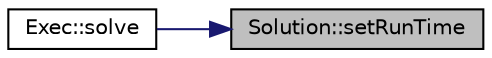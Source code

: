 digraph "Solution::setRunTime"
{
 // LATEX_PDF_SIZE
  edge [fontname="Helvetica",fontsize="10",labelfontname="Helvetica",labelfontsize="10"];
  node [fontname="Helvetica",fontsize="10",shape=record];
  rankdir="RL";
  Node1 [label="Solution::setRunTime",height=0.2,width=0.4,color="black", fillcolor="grey75", style="filled", fontcolor="black",tooltip="Modifica el valor de tiempo de ejecución."];
  Node1 -> Node2 [dir="back",color="midnightblue",fontsize="10",style="solid",fontname="Helvetica"];
  Node2 [label="Exec::solve",height=0.2,width=0.4,color="black", fillcolor="white", style="filled",URL="$class_exec.html#a62f6b5b2a742456e0ae07786823729c8",tooltip="Programa principal que se encarga de calcular el tiempo de ejecución de un determinado algoritmo,..."];
}
